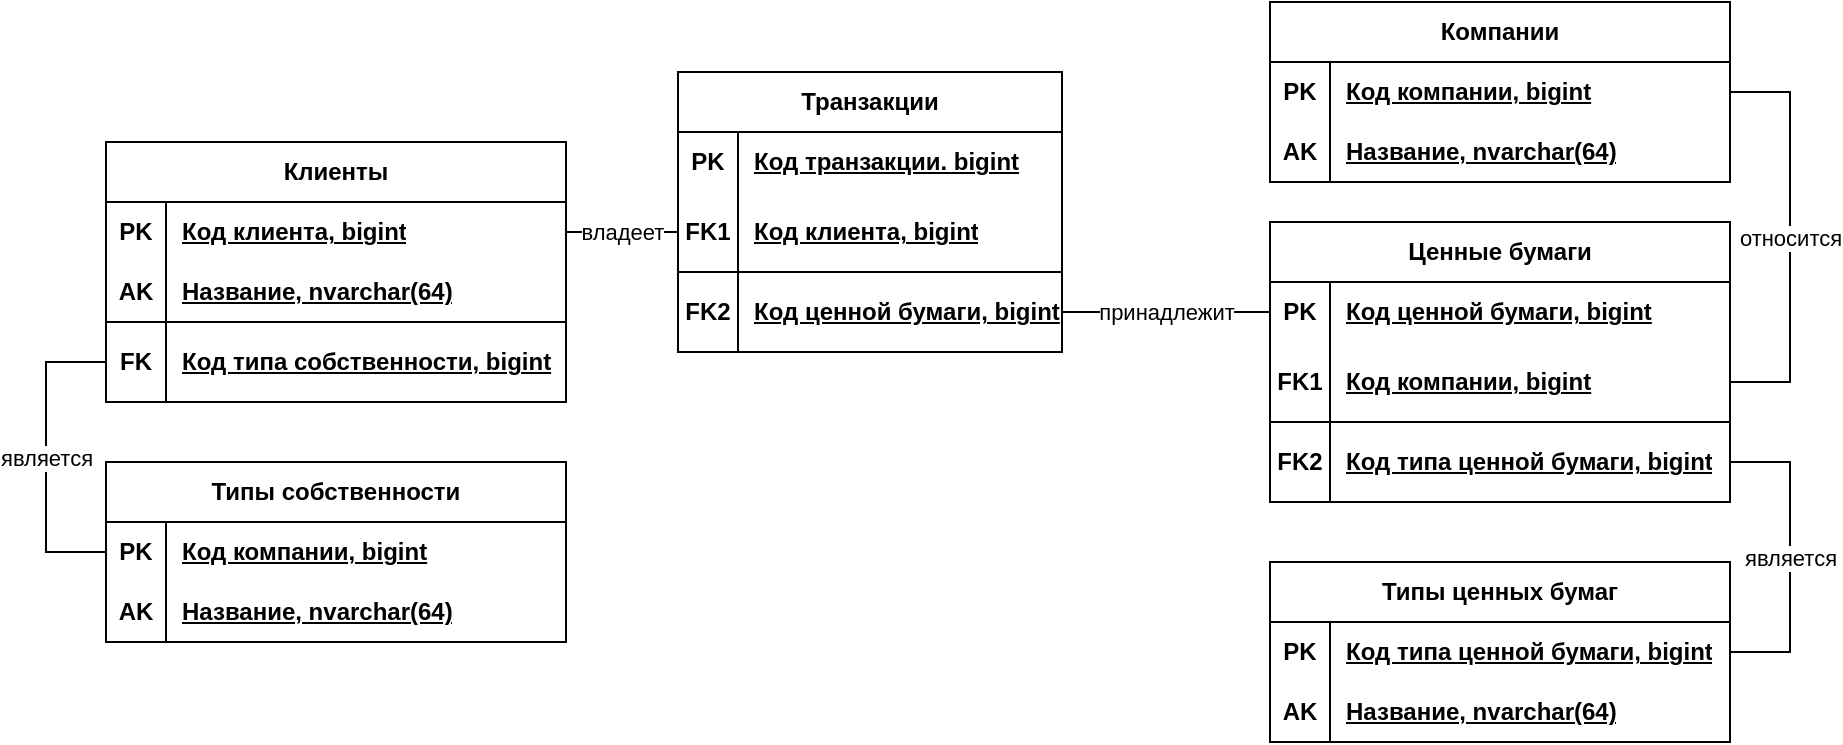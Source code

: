 <mxfile version="21.0.2" type="github">
  <diagram name="Страница 1" id="KpuJZS_3InGn4r38wz29">
    <mxGraphModel dx="2193" dy="730" grid="1" gridSize="10" guides="1" tooltips="1" connect="1" arrows="1" fold="1" page="1" pageScale="1" pageWidth="827" pageHeight="1169" math="0" shadow="0">
      <root>
        <mxCell id="0" />
        <mxCell id="1" parent="0" />
        <mxCell id="Q5QQFz5klPWKxAbm7p0E-1" value="Клиенты" style="shape=table;startSize=30;container=1;collapsible=1;childLayout=tableLayout;fixedRows=1;rowLines=0;fontStyle=1;align=center;resizeLast=1;html=1;whiteSpace=wrap;" vertex="1" parent="1">
          <mxGeometry x="24" y="120" width="230" height="130" as="geometry" />
        </mxCell>
        <mxCell id="Q5QQFz5klPWKxAbm7p0E-2" value="" style="shape=tableRow;horizontal=0;startSize=0;swimlaneHead=0;swimlaneBody=0;fillColor=none;collapsible=0;dropTarget=0;points=[[0,0.5],[1,0.5]];portConstraint=eastwest;top=0;left=0;right=0;bottom=0;html=1;" vertex="1" parent="Q5QQFz5klPWKxAbm7p0E-1">
          <mxGeometry y="30" width="230" height="30" as="geometry" />
        </mxCell>
        <mxCell id="Q5QQFz5klPWKxAbm7p0E-3" value="PK" style="shape=partialRectangle;connectable=0;fillColor=none;top=0;left=0;bottom=0;right=0;fontStyle=1;overflow=hidden;html=1;whiteSpace=wrap;" vertex="1" parent="Q5QQFz5klPWKxAbm7p0E-2">
          <mxGeometry width="30" height="30" as="geometry">
            <mxRectangle width="30" height="30" as="alternateBounds" />
          </mxGeometry>
        </mxCell>
        <mxCell id="Q5QQFz5klPWKxAbm7p0E-4" value="Код клиента, bigint" style="shape=partialRectangle;connectable=0;fillColor=none;top=0;left=0;bottom=0;right=0;align=left;spacingLeft=6;fontStyle=5;overflow=hidden;html=1;whiteSpace=wrap;" vertex="1" parent="Q5QQFz5klPWKxAbm7p0E-2">
          <mxGeometry x="30" width="200" height="30" as="geometry">
            <mxRectangle width="200" height="30" as="alternateBounds" />
          </mxGeometry>
        </mxCell>
        <mxCell id="Q5QQFz5klPWKxAbm7p0E-14" style="edgeStyle=orthogonalEdgeStyle;rounded=0;orthogonalLoop=1;jettySize=auto;html=1;exitX=1;exitY=0.5;exitDx=0;exitDy=0;" edge="1" parent="Q5QQFz5klPWKxAbm7p0E-1" source="Q5QQFz5klPWKxAbm7p0E-2" target="Q5QQFz5klPWKxAbm7p0E-2">
          <mxGeometry relative="1" as="geometry" />
        </mxCell>
        <mxCell id="Q5QQFz5klPWKxAbm7p0E-5" value="" style="shape=tableRow;horizontal=0;startSize=0;swimlaneHead=0;swimlaneBody=0;fillColor=none;collapsible=0;dropTarget=0;points=[[0,0.5],[1,0.5]];portConstraint=eastwest;top=0;left=0;right=0;bottom=1;html=1;" vertex="1" parent="Q5QQFz5klPWKxAbm7p0E-1">
          <mxGeometry y="60" width="230" height="30" as="geometry" />
        </mxCell>
        <mxCell id="Q5QQFz5klPWKxAbm7p0E-6" value="AK" style="shape=partialRectangle;connectable=0;fillColor=none;top=0;left=0;bottom=0;right=0;fontStyle=1;overflow=hidden;html=1;whiteSpace=wrap;" vertex="1" parent="Q5QQFz5klPWKxAbm7p0E-5">
          <mxGeometry width="30" height="30" as="geometry">
            <mxRectangle width="30" height="30" as="alternateBounds" />
          </mxGeometry>
        </mxCell>
        <mxCell id="Q5QQFz5klPWKxAbm7p0E-7" value="Название, nvarchar(64)" style="shape=partialRectangle;connectable=0;fillColor=none;top=0;left=0;bottom=0;right=0;align=left;spacingLeft=6;fontStyle=5;overflow=hidden;html=1;whiteSpace=wrap;" vertex="1" parent="Q5QQFz5klPWKxAbm7p0E-5">
          <mxGeometry x="30" width="200" height="30" as="geometry">
            <mxRectangle width="200" height="30" as="alternateBounds" />
          </mxGeometry>
        </mxCell>
        <mxCell id="Q5QQFz5klPWKxAbm7p0E-39" style="shape=tableRow;horizontal=0;startSize=0;swimlaneHead=0;swimlaneBody=0;fillColor=none;collapsible=0;dropTarget=0;points=[[0,0.5],[1,0.5]];portConstraint=eastwest;top=0;left=0;right=0;bottom=1;html=1;" vertex="1" parent="Q5QQFz5klPWKxAbm7p0E-1">
          <mxGeometry y="90" width="230" height="40" as="geometry" />
        </mxCell>
        <mxCell id="Q5QQFz5klPWKxAbm7p0E-40" value="FK" style="shape=partialRectangle;connectable=0;fillColor=none;top=0;left=0;bottom=0;right=0;fontStyle=1;overflow=hidden;html=1;whiteSpace=wrap;" vertex="1" parent="Q5QQFz5klPWKxAbm7p0E-39">
          <mxGeometry width="30" height="40" as="geometry">
            <mxRectangle width="30" height="40" as="alternateBounds" />
          </mxGeometry>
        </mxCell>
        <mxCell id="Q5QQFz5klPWKxAbm7p0E-41" value="Код типа собственности, bigint" style="shape=partialRectangle;connectable=0;fillColor=none;top=0;left=0;bottom=0;right=0;align=left;spacingLeft=6;fontStyle=5;overflow=hidden;html=1;whiteSpace=wrap;strokeColor=inherit;" vertex="1" parent="Q5QQFz5klPWKxAbm7p0E-39">
          <mxGeometry x="30" width="200" height="40" as="geometry">
            <mxRectangle width="200" height="40" as="alternateBounds" />
          </mxGeometry>
        </mxCell>
        <mxCell id="Q5QQFz5klPWKxAbm7p0E-43" value="Компании" style="shape=table;startSize=30;container=1;collapsible=1;childLayout=tableLayout;fixedRows=1;rowLines=0;fontStyle=1;align=center;resizeLast=1;html=1;whiteSpace=wrap;" vertex="1" parent="1">
          <mxGeometry x="606" y="50" width="230" height="90" as="geometry" />
        </mxCell>
        <mxCell id="Q5QQFz5klPWKxAbm7p0E-44" value="" style="shape=tableRow;horizontal=0;startSize=0;swimlaneHead=0;swimlaneBody=0;fillColor=none;collapsible=0;dropTarget=0;points=[[0,0.5],[1,0.5]];portConstraint=eastwest;top=0;left=0;right=0;bottom=0;html=1;" vertex="1" parent="Q5QQFz5klPWKxAbm7p0E-43">
          <mxGeometry y="30" width="230" height="30" as="geometry" />
        </mxCell>
        <mxCell id="Q5QQFz5klPWKxAbm7p0E-45" value="PK" style="shape=partialRectangle;connectable=0;fillColor=none;top=0;left=0;bottom=0;right=0;fontStyle=1;overflow=hidden;html=1;whiteSpace=wrap;" vertex="1" parent="Q5QQFz5klPWKxAbm7p0E-44">
          <mxGeometry width="30" height="30" as="geometry">
            <mxRectangle width="30" height="30" as="alternateBounds" />
          </mxGeometry>
        </mxCell>
        <mxCell id="Q5QQFz5klPWKxAbm7p0E-46" value="Код компании, bigint" style="shape=partialRectangle;connectable=0;fillColor=none;top=0;left=0;bottom=0;right=0;align=left;spacingLeft=6;fontStyle=5;overflow=hidden;html=1;whiteSpace=wrap;" vertex="1" parent="Q5QQFz5klPWKxAbm7p0E-44">
          <mxGeometry x="30" width="200" height="30" as="geometry">
            <mxRectangle width="200" height="30" as="alternateBounds" />
          </mxGeometry>
        </mxCell>
        <mxCell id="Q5QQFz5klPWKxAbm7p0E-47" style="edgeStyle=orthogonalEdgeStyle;rounded=0;orthogonalLoop=1;jettySize=auto;html=1;exitX=1;exitY=0.5;exitDx=0;exitDy=0;" edge="1" parent="Q5QQFz5klPWKxAbm7p0E-43" source="Q5QQFz5klPWKxAbm7p0E-44" target="Q5QQFz5klPWKxAbm7p0E-44">
          <mxGeometry relative="1" as="geometry" />
        </mxCell>
        <mxCell id="Q5QQFz5klPWKxAbm7p0E-48" value="" style="shape=tableRow;horizontal=0;startSize=0;swimlaneHead=0;swimlaneBody=0;fillColor=none;collapsible=0;dropTarget=0;points=[[0,0.5],[1,0.5]];portConstraint=eastwest;top=0;left=0;right=0;bottom=1;html=1;" vertex="1" parent="Q5QQFz5klPWKxAbm7p0E-43">
          <mxGeometry y="60" width="230" height="30" as="geometry" />
        </mxCell>
        <mxCell id="Q5QQFz5klPWKxAbm7p0E-49" value="AK" style="shape=partialRectangle;connectable=0;fillColor=none;top=0;left=0;bottom=0;right=0;fontStyle=1;overflow=hidden;html=1;whiteSpace=wrap;" vertex="1" parent="Q5QQFz5klPWKxAbm7p0E-48">
          <mxGeometry width="30" height="30" as="geometry">
            <mxRectangle width="30" height="30" as="alternateBounds" />
          </mxGeometry>
        </mxCell>
        <mxCell id="Q5QQFz5klPWKxAbm7p0E-50" value="Название, nvarchar(64)" style="shape=partialRectangle;connectable=0;fillColor=none;top=0;left=0;bottom=0;right=0;align=left;spacingLeft=6;fontStyle=5;overflow=hidden;html=1;whiteSpace=wrap;" vertex="1" parent="Q5QQFz5klPWKxAbm7p0E-48">
          <mxGeometry x="30" width="200" height="30" as="geometry">
            <mxRectangle width="200" height="30" as="alternateBounds" />
          </mxGeometry>
        </mxCell>
        <mxCell id="Q5QQFz5klPWKxAbm7p0E-54" value="Ценные бумаги" style="shape=table;startSize=30;container=1;collapsible=1;childLayout=tableLayout;fixedRows=1;rowLines=0;fontStyle=1;align=center;resizeLast=1;html=1;whiteSpace=wrap;" vertex="1" parent="1">
          <mxGeometry x="606" y="160" width="230" height="140" as="geometry" />
        </mxCell>
        <mxCell id="Q5QQFz5klPWKxAbm7p0E-55" value="" style="shape=tableRow;horizontal=0;startSize=0;swimlaneHead=0;swimlaneBody=0;fillColor=none;collapsible=0;dropTarget=0;points=[[0,0.5],[1,0.5]];portConstraint=eastwest;top=0;left=0;right=0;bottom=0;html=1;" vertex="1" parent="Q5QQFz5klPWKxAbm7p0E-54">
          <mxGeometry y="30" width="230" height="30" as="geometry" />
        </mxCell>
        <mxCell id="Q5QQFz5klPWKxAbm7p0E-56" value="PK" style="shape=partialRectangle;connectable=0;fillColor=none;top=0;left=0;bottom=0;right=0;fontStyle=1;overflow=hidden;html=1;whiteSpace=wrap;" vertex="1" parent="Q5QQFz5klPWKxAbm7p0E-55">
          <mxGeometry width="30" height="30" as="geometry">
            <mxRectangle width="30" height="30" as="alternateBounds" />
          </mxGeometry>
        </mxCell>
        <mxCell id="Q5QQFz5klPWKxAbm7p0E-57" value="Код ценной бумаги, bigint" style="shape=partialRectangle;connectable=0;fillColor=none;top=0;left=0;bottom=0;right=0;align=left;spacingLeft=6;fontStyle=5;overflow=hidden;html=1;whiteSpace=wrap;" vertex="1" parent="Q5QQFz5klPWKxAbm7p0E-55">
          <mxGeometry x="30" width="200" height="30" as="geometry">
            <mxRectangle width="200" height="30" as="alternateBounds" />
          </mxGeometry>
        </mxCell>
        <mxCell id="Q5QQFz5klPWKxAbm7p0E-58" style="edgeStyle=orthogonalEdgeStyle;rounded=0;orthogonalLoop=1;jettySize=auto;html=1;exitX=1;exitY=0.5;exitDx=0;exitDy=0;" edge="1" parent="Q5QQFz5klPWKxAbm7p0E-54" source="Q5QQFz5klPWKxAbm7p0E-55" target="Q5QQFz5klPWKxAbm7p0E-55">
          <mxGeometry relative="1" as="geometry" />
        </mxCell>
        <mxCell id="Q5QQFz5klPWKxAbm7p0E-62" style="shape=tableRow;horizontal=0;startSize=0;swimlaneHead=0;swimlaneBody=0;fillColor=none;collapsible=0;dropTarget=0;points=[[0,0.5],[1,0.5]];portConstraint=eastwest;top=0;left=0;right=0;bottom=1;html=1;" vertex="1" parent="Q5QQFz5klPWKxAbm7p0E-54">
          <mxGeometry y="60" width="230" height="40" as="geometry" />
        </mxCell>
        <mxCell id="Q5QQFz5klPWKxAbm7p0E-63" value="FK1" style="shape=partialRectangle;connectable=0;fillColor=none;top=0;left=0;bottom=0;right=0;fontStyle=1;overflow=hidden;html=1;whiteSpace=wrap;" vertex="1" parent="Q5QQFz5klPWKxAbm7p0E-62">
          <mxGeometry width="30" height="40" as="geometry">
            <mxRectangle width="30" height="40" as="alternateBounds" />
          </mxGeometry>
        </mxCell>
        <mxCell id="Q5QQFz5klPWKxAbm7p0E-64" value="Код компании, bigint" style="shape=partialRectangle;connectable=0;fillColor=none;top=0;left=0;bottom=0;right=0;align=left;spacingLeft=6;fontStyle=5;overflow=hidden;html=1;whiteSpace=wrap;strokeColor=inherit;" vertex="1" parent="Q5QQFz5klPWKxAbm7p0E-62">
          <mxGeometry x="30" width="200" height="40" as="geometry">
            <mxRectangle width="200" height="40" as="alternateBounds" />
          </mxGeometry>
        </mxCell>
        <mxCell id="Q5QQFz5klPWKxAbm7p0E-74" style="shape=tableRow;horizontal=0;startSize=0;swimlaneHead=0;swimlaneBody=0;fillColor=none;collapsible=0;dropTarget=0;points=[[0,0.5],[1,0.5]];portConstraint=eastwest;top=0;left=0;right=0;bottom=1;html=1;" vertex="1" parent="Q5QQFz5klPWKxAbm7p0E-54">
          <mxGeometry y="100" width="230" height="40" as="geometry" />
        </mxCell>
        <mxCell id="Q5QQFz5klPWKxAbm7p0E-75" value="FK2" style="shape=partialRectangle;connectable=0;fillColor=none;top=0;left=0;bottom=0;right=0;fontStyle=1;overflow=hidden;html=1;whiteSpace=wrap;" vertex="1" parent="Q5QQFz5klPWKxAbm7p0E-74">
          <mxGeometry width="30" height="40" as="geometry">
            <mxRectangle width="30" height="40" as="alternateBounds" />
          </mxGeometry>
        </mxCell>
        <mxCell id="Q5QQFz5klPWKxAbm7p0E-76" value="Код типа ценной бумаги, bigint" style="shape=partialRectangle;connectable=0;fillColor=none;top=0;left=0;bottom=0;right=0;align=left;spacingLeft=6;fontStyle=5;overflow=hidden;html=1;whiteSpace=wrap;strokeColor=inherit;" vertex="1" parent="Q5QQFz5klPWKxAbm7p0E-74">
          <mxGeometry x="30" width="200" height="40" as="geometry">
            <mxRectangle width="200" height="40" as="alternateBounds" />
          </mxGeometry>
        </mxCell>
        <mxCell id="Q5QQFz5klPWKxAbm7p0E-65" value="Типы собственности" style="shape=table;startSize=30;container=1;collapsible=1;childLayout=tableLayout;fixedRows=1;rowLines=0;fontStyle=1;align=center;resizeLast=1;html=1;whiteSpace=wrap;" vertex="1" parent="1">
          <mxGeometry x="24" y="280" width="230" height="90" as="geometry" />
        </mxCell>
        <mxCell id="Q5QQFz5klPWKxAbm7p0E-66" value="" style="shape=tableRow;horizontal=0;startSize=0;swimlaneHead=0;swimlaneBody=0;fillColor=none;collapsible=0;dropTarget=0;points=[[0,0.5],[1,0.5]];portConstraint=eastwest;top=0;left=0;right=0;bottom=0;html=1;" vertex="1" parent="Q5QQFz5klPWKxAbm7p0E-65">
          <mxGeometry y="30" width="230" height="30" as="geometry" />
        </mxCell>
        <mxCell id="Q5QQFz5klPWKxAbm7p0E-67" value="PK" style="shape=partialRectangle;connectable=0;fillColor=none;top=0;left=0;bottom=0;right=0;fontStyle=1;overflow=hidden;html=1;whiteSpace=wrap;" vertex="1" parent="Q5QQFz5klPWKxAbm7p0E-66">
          <mxGeometry width="30" height="30" as="geometry">
            <mxRectangle width="30" height="30" as="alternateBounds" />
          </mxGeometry>
        </mxCell>
        <mxCell id="Q5QQFz5klPWKxAbm7p0E-68" value="Код компании, bigint" style="shape=partialRectangle;connectable=0;fillColor=none;top=0;left=0;bottom=0;right=0;align=left;spacingLeft=6;fontStyle=5;overflow=hidden;html=1;whiteSpace=wrap;" vertex="1" parent="Q5QQFz5klPWKxAbm7p0E-66">
          <mxGeometry x="30" width="200" height="30" as="geometry">
            <mxRectangle width="200" height="30" as="alternateBounds" />
          </mxGeometry>
        </mxCell>
        <mxCell id="Q5QQFz5klPWKxAbm7p0E-69" style="edgeStyle=orthogonalEdgeStyle;rounded=0;orthogonalLoop=1;jettySize=auto;html=1;exitX=1;exitY=0.5;exitDx=0;exitDy=0;" edge="1" parent="Q5QQFz5klPWKxAbm7p0E-65" source="Q5QQFz5klPWKxAbm7p0E-66" target="Q5QQFz5klPWKxAbm7p0E-66">
          <mxGeometry relative="1" as="geometry" />
        </mxCell>
        <mxCell id="Q5QQFz5klPWKxAbm7p0E-70" value="" style="shape=tableRow;horizontal=0;startSize=0;swimlaneHead=0;swimlaneBody=0;fillColor=none;collapsible=0;dropTarget=0;points=[[0,0.5],[1,0.5]];portConstraint=eastwest;top=0;left=0;right=0;bottom=1;html=1;" vertex="1" parent="Q5QQFz5klPWKxAbm7p0E-65">
          <mxGeometry y="60" width="230" height="30" as="geometry" />
        </mxCell>
        <mxCell id="Q5QQFz5klPWKxAbm7p0E-71" value="AK" style="shape=partialRectangle;connectable=0;fillColor=none;top=0;left=0;bottom=0;right=0;fontStyle=1;overflow=hidden;html=1;whiteSpace=wrap;" vertex="1" parent="Q5QQFz5klPWKxAbm7p0E-70">
          <mxGeometry width="30" height="30" as="geometry">
            <mxRectangle width="30" height="30" as="alternateBounds" />
          </mxGeometry>
        </mxCell>
        <mxCell id="Q5QQFz5klPWKxAbm7p0E-72" value="Название, nvarchar(64)" style="shape=partialRectangle;connectable=0;fillColor=none;top=0;left=0;bottom=0;right=0;align=left;spacingLeft=6;fontStyle=5;overflow=hidden;html=1;whiteSpace=wrap;" vertex="1" parent="Q5QQFz5klPWKxAbm7p0E-70">
          <mxGeometry x="30" width="200" height="30" as="geometry">
            <mxRectangle width="200" height="30" as="alternateBounds" />
          </mxGeometry>
        </mxCell>
        <mxCell id="Q5QQFz5klPWKxAbm7p0E-73" value="является" style="endArrow=none;html=1;rounded=0;exitX=0;exitY=0.5;exitDx=0;exitDy=0;" edge="1" parent="1" source="Q5QQFz5klPWKxAbm7p0E-66">
          <mxGeometry relative="1" as="geometry">
            <mxPoint x="204" y="380" as="sourcePoint" />
            <mxPoint x="24" y="230" as="targetPoint" />
            <Array as="points">
              <mxPoint x="-6" y="325" />
              <mxPoint x="-6" y="230" />
            </Array>
          </mxGeometry>
        </mxCell>
        <mxCell id="Q5QQFz5klPWKxAbm7p0E-77" value="относится" style="endArrow=none;html=1;rounded=0;exitX=1;exitY=0.5;exitDx=0;exitDy=0;entryX=1;entryY=0.5;entryDx=0;entryDy=0;" edge="1" parent="1" source="Q5QQFz5klPWKxAbm7p0E-62" target="Q5QQFz5klPWKxAbm7p0E-44">
          <mxGeometry relative="1" as="geometry">
            <mxPoint x="606" y="205" as="sourcePoint" />
            <mxPoint x="606" y="110" as="targetPoint" />
            <Array as="points">
              <mxPoint x="866" y="240" />
              <mxPoint x="866" y="180" />
              <mxPoint x="866" y="95" />
            </Array>
          </mxGeometry>
        </mxCell>
        <mxCell id="Q5QQFz5klPWKxAbm7p0E-78" value="является" style="endArrow=none;html=1;rounded=0;exitX=1;exitY=0.5;exitDx=0;exitDy=0;entryX=1;entryY=0.5;entryDx=0;entryDy=0;" edge="1" parent="1" source="Q5QQFz5klPWKxAbm7p0E-80" target="Q5QQFz5klPWKxAbm7p0E-74">
          <mxGeometry relative="1" as="geometry">
            <mxPoint x="606" y="375" as="sourcePoint" />
            <mxPoint x="606" y="280" as="targetPoint" />
            <Array as="points">
              <mxPoint x="866" y="375" />
              <mxPoint x="866" y="280" />
            </Array>
          </mxGeometry>
        </mxCell>
        <mxCell id="Q5QQFz5klPWKxAbm7p0E-79" value="Типы ценных бумаг" style="shape=table;startSize=30;container=1;collapsible=1;childLayout=tableLayout;fixedRows=1;rowLines=0;fontStyle=1;align=center;resizeLast=1;html=1;whiteSpace=wrap;" vertex="1" parent="1">
          <mxGeometry x="606" y="330" width="230" height="90" as="geometry" />
        </mxCell>
        <mxCell id="Q5QQFz5klPWKxAbm7p0E-80" value="" style="shape=tableRow;horizontal=0;startSize=0;swimlaneHead=0;swimlaneBody=0;fillColor=none;collapsible=0;dropTarget=0;points=[[0,0.5],[1,0.5]];portConstraint=eastwest;top=0;left=0;right=0;bottom=0;html=1;" vertex="1" parent="Q5QQFz5klPWKxAbm7p0E-79">
          <mxGeometry y="30" width="230" height="30" as="geometry" />
        </mxCell>
        <mxCell id="Q5QQFz5klPWKxAbm7p0E-81" value="PK" style="shape=partialRectangle;connectable=0;fillColor=none;top=0;left=0;bottom=0;right=0;fontStyle=1;overflow=hidden;html=1;whiteSpace=wrap;" vertex="1" parent="Q5QQFz5klPWKxAbm7p0E-80">
          <mxGeometry width="30" height="30" as="geometry">
            <mxRectangle width="30" height="30" as="alternateBounds" />
          </mxGeometry>
        </mxCell>
        <mxCell id="Q5QQFz5klPWKxAbm7p0E-82" value="Код типа ценной бумаги, bigint" style="shape=partialRectangle;connectable=0;fillColor=none;top=0;left=0;bottom=0;right=0;align=left;spacingLeft=6;fontStyle=5;overflow=hidden;html=1;whiteSpace=wrap;" vertex="1" parent="Q5QQFz5klPWKxAbm7p0E-80">
          <mxGeometry x="30" width="200" height="30" as="geometry">
            <mxRectangle width="200" height="30" as="alternateBounds" />
          </mxGeometry>
        </mxCell>
        <mxCell id="Q5QQFz5klPWKxAbm7p0E-83" style="edgeStyle=orthogonalEdgeStyle;rounded=0;orthogonalLoop=1;jettySize=auto;html=1;exitX=1;exitY=0.5;exitDx=0;exitDy=0;" edge="1" parent="Q5QQFz5klPWKxAbm7p0E-79" source="Q5QQFz5klPWKxAbm7p0E-80" target="Q5QQFz5klPWKxAbm7p0E-80">
          <mxGeometry relative="1" as="geometry" />
        </mxCell>
        <mxCell id="Q5QQFz5klPWKxAbm7p0E-84" value="" style="shape=tableRow;horizontal=0;startSize=0;swimlaneHead=0;swimlaneBody=0;fillColor=none;collapsible=0;dropTarget=0;points=[[0,0.5],[1,0.5]];portConstraint=eastwest;top=0;left=0;right=0;bottom=1;html=1;" vertex="1" parent="Q5QQFz5klPWKxAbm7p0E-79">
          <mxGeometry y="60" width="230" height="30" as="geometry" />
        </mxCell>
        <mxCell id="Q5QQFz5klPWKxAbm7p0E-85" value="AK" style="shape=partialRectangle;connectable=0;fillColor=none;top=0;left=0;bottom=0;right=0;fontStyle=1;overflow=hidden;html=1;whiteSpace=wrap;" vertex="1" parent="Q5QQFz5klPWKxAbm7p0E-84">
          <mxGeometry width="30" height="30" as="geometry">
            <mxRectangle width="30" height="30" as="alternateBounds" />
          </mxGeometry>
        </mxCell>
        <mxCell id="Q5QQFz5klPWKxAbm7p0E-86" value="Название, nvarchar(64)" style="shape=partialRectangle;connectable=0;fillColor=none;top=0;left=0;bottom=0;right=0;align=left;spacingLeft=6;fontStyle=5;overflow=hidden;html=1;whiteSpace=wrap;" vertex="1" parent="Q5QQFz5klPWKxAbm7p0E-84">
          <mxGeometry x="30" width="200" height="30" as="geometry">
            <mxRectangle width="200" height="30" as="alternateBounds" />
          </mxGeometry>
        </mxCell>
        <mxCell id="Q5QQFz5klPWKxAbm7p0E-98" value="Транзакции" style="shape=table;startSize=30;container=1;collapsible=1;childLayout=tableLayout;fixedRows=1;rowLines=0;fontStyle=1;align=center;resizeLast=1;html=1;whiteSpace=wrap;" vertex="1" parent="1">
          <mxGeometry x="310" y="85" width="192" height="140" as="geometry" />
        </mxCell>
        <mxCell id="Q5QQFz5klPWKxAbm7p0E-99" value="" style="shape=tableRow;horizontal=0;startSize=0;swimlaneHead=0;swimlaneBody=0;fillColor=none;collapsible=0;dropTarget=0;points=[[0,0.5],[1,0.5]];portConstraint=eastwest;top=0;left=0;right=0;bottom=0;html=1;" vertex="1" parent="Q5QQFz5klPWKxAbm7p0E-98">
          <mxGeometry y="30" width="192" height="30" as="geometry" />
        </mxCell>
        <mxCell id="Q5QQFz5klPWKxAbm7p0E-100" value="PK" style="shape=partialRectangle;connectable=0;fillColor=none;top=0;left=0;bottom=0;right=0;fontStyle=1;overflow=hidden;html=1;whiteSpace=wrap;" vertex="1" parent="Q5QQFz5klPWKxAbm7p0E-99">
          <mxGeometry width="30" height="30" as="geometry">
            <mxRectangle width="30" height="30" as="alternateBounds" />
          </mxGeometry>
        </mxCell>
        <mxCell id="Q5QQFz5klPWKxAbm7p0E-101" value="Код транзакции. bigint" style="shape=partialRectangle;connectable=0;fillColor=none;top=0;left=0;bottom=0;right=0;align=left;spacingLeft=6;fontStyle=5;overflow=hidden;html=1;whiteSpace=wrap;" vertex="1" parent="Q5QQFz5klPWKxAbm7p0E-99">
          <mxGeometry x="30" width="162" height="30" as="geometry">
            <mxRectangle width="162" height="30" as="alternateBounds" />
          </mxGeometry>
        </mxCell>
        <mxCell id="Q5QQFz5klPWKxAbm7p0E-102" style="edgeStyle=orthogonalEdgeStyle;rounded=0;orthogonalLoop=1;jettySize=auto;html=1;exitX=1;exitY=0.5;exitDx=0;exitDy=0;" edge="1" parent="Q5QQFz5klPWKxAbm7p0E-98" source="Q5QQFz5klPWKxAbm7p0E-99" target="Q5QQFz5klPWKxAbm7p0E-99">
          <mxGeometry relative="1" as="geometry" />
        </mxCell>
        <mxCell id="Q5QQFz5klPWKxAbm7p0E-103" style="shape=tableRow;horizontal=0;startSize=0;swimlaneHead=0;swimlaneBody=0;fillColor=none;collapsible=0;dropTarget=0;points=[[0,0.5],[1,0.5]];portConstraint=eastwest;top=0;left=0;right=0;bottom=1;html=1;" vertex="1" parent="Q5QQFz5klPWKxAbm7p0E-98">
          <mxGeometry y="60" width="192" height="40" as="geometry" />
        </mxCell>
        <mxCell id="Q5QQFz5klPWKxAbm7p0E-104" value="FK1" style="shape=partialRectangle;connectable=0;fillColor=none;top=0;left=0;bottom=0;right=0;fontStyle=1;overflow=hidden;html=1;whiteSpace=wrap;" vertex="1" parent="Q5QQFz5klPWKxAbm7p0E-103">
          <mxGeometry width="30" height="40" as="geometry">
            <mxRectangle width="30" height="40" as="alternateBounds" />
          </mxGeometry>
        </mxCell>
        <mxCell id="Q5QQFz5klPWKxAbm7p0E-105" value="Код клиента, bigint" style="shape=partialRectangle;connectable=0;fillColor=none;top=0;left=0;bottom=0;right=0;align=left;spacingLeft=6;fontStyle=5;overflow=hidden;html=1;whiteSpace=wrap;strokeColor=inherit;" vertex="1" parent="Q5QQFz5klPWKxAbm7p0E-103">
          <mxGeometry x="30" width="162" height="40" as="geometry">
            <mxRectangle width="162" height="40" as="alternateBounds" />
          </mxGeometry>
        </mxCell>
        <mxCell id="Q5QQFz5klPWKxAbm7p0E-106" style="shape=tableRow;horizontal=0;startSize=0;swimlaneHead=0;swimlaneBody=0;fillColor=none;collapsible=0;dropTarget=0;points=[[0,0.5],[1,0.5]];portConstraint=eastwest;top=0;left=0;right=0;bottom=1;html=1;" vertex="1" parent="Q5QQFz5klPWKxAbm7p0E-98">
          <mxGeometry y="100" width="192" height="40" as="geometry" />
        </mxCell>
        <mxCell id="Q5QQFz5klPWKxAbm7p0E-107" value="FK2" style="shape=partialRectangle;connectable=0;fillColor=none;top=0;left=0;bottom=0;right=0;fontStyle=1;overflow=hidden;html=1;whiteSpace=wrap;" vertex="1" parent="Q5QQFz5klPWKxAbm7p0E-106">
          <mxGeometry width="30" height="40" as="geometry">
            <mxRectangle width="30" height="40" as="alternateBounds" />
          </mxGeometry>
        </mxCell>
        <mxCell id="Q5QQFz5klPWKxAbm7p0E-108" value="Код ценной бумаги, bigint" style="shape=partialRectangle;connectable=0;fillColor=none;top=0;left=0;bottom=0;right=0;align=left;spacingLeft=6;fontStyle=5;overflow=hidden;html=1;whiteSpace=wrap;strokeColor=inherit;" vertex="1" parent="Q5QQFz5klPWKxAbm7p0E-106">
          <mxGeometry x="30" width="162" height="40" as="geometry">
            <mxRectangle width="162" height="40" as="alternateBounds" />
          </mxGeometry>
        </mxCell>
        <mxCell id="Q5QQFz5klPWKxAbm7p0E-109" value="владеет" style="endArrow=none;html=1;rounded=0;exitX=1;exitY=0.5;exitDx=0;exitDy=0;entryX=0;entryY=0.5;entryDx=0;entryDy=0;" edge="1" parent="1" source="Q5QQFz5klPWKxAbm7p0E-2" target="Q5QQFz5klPWKxAbm7p0E-103">
          <mxGeometry relative="1" as="geometry">
            <mxPoint x="330" y="260" as="sourcePoint" />
            <mxPoint x="490" y="260" as="targetPoint" />
          </mxGeometry>
        </mxCell>
        <mxCell id="Q5QQFz5klPWKxAbm7p0E-110" value="принадлежит" style="endArrow=none;html=1;rounded=0;exitX=1;exitY=0.5;exitDx=0;exitDy=0;entryX=0;entryY=0.5;entryDx=0;entryDy=0;" edge="1" parent="1" source="Q5QQFz5klPWKxAbm7p0E-106" target="Q5QQFz5klPWKxAbm7p0E-55">
          <mxGeometry relative="1" as="geometry">
            <mxPoint x="330" y="260" as="sourcePoint" />
            <mxPoint x="490" y="260" as="targetPoint" />
          </mxGeometry>
        </mxCell>
      </root>
    </mxGraphModel>
  </diagram>
</mxfile>
